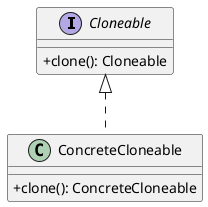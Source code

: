 @startuml 原型模式
skinparam classAttributeIconSize 0

interface Cloneable {
  +clone(): Cloneable
}
class ConcreteCloneable implements Cloneable {
  +clone(): ConcreteCloneable
}
@enduml
